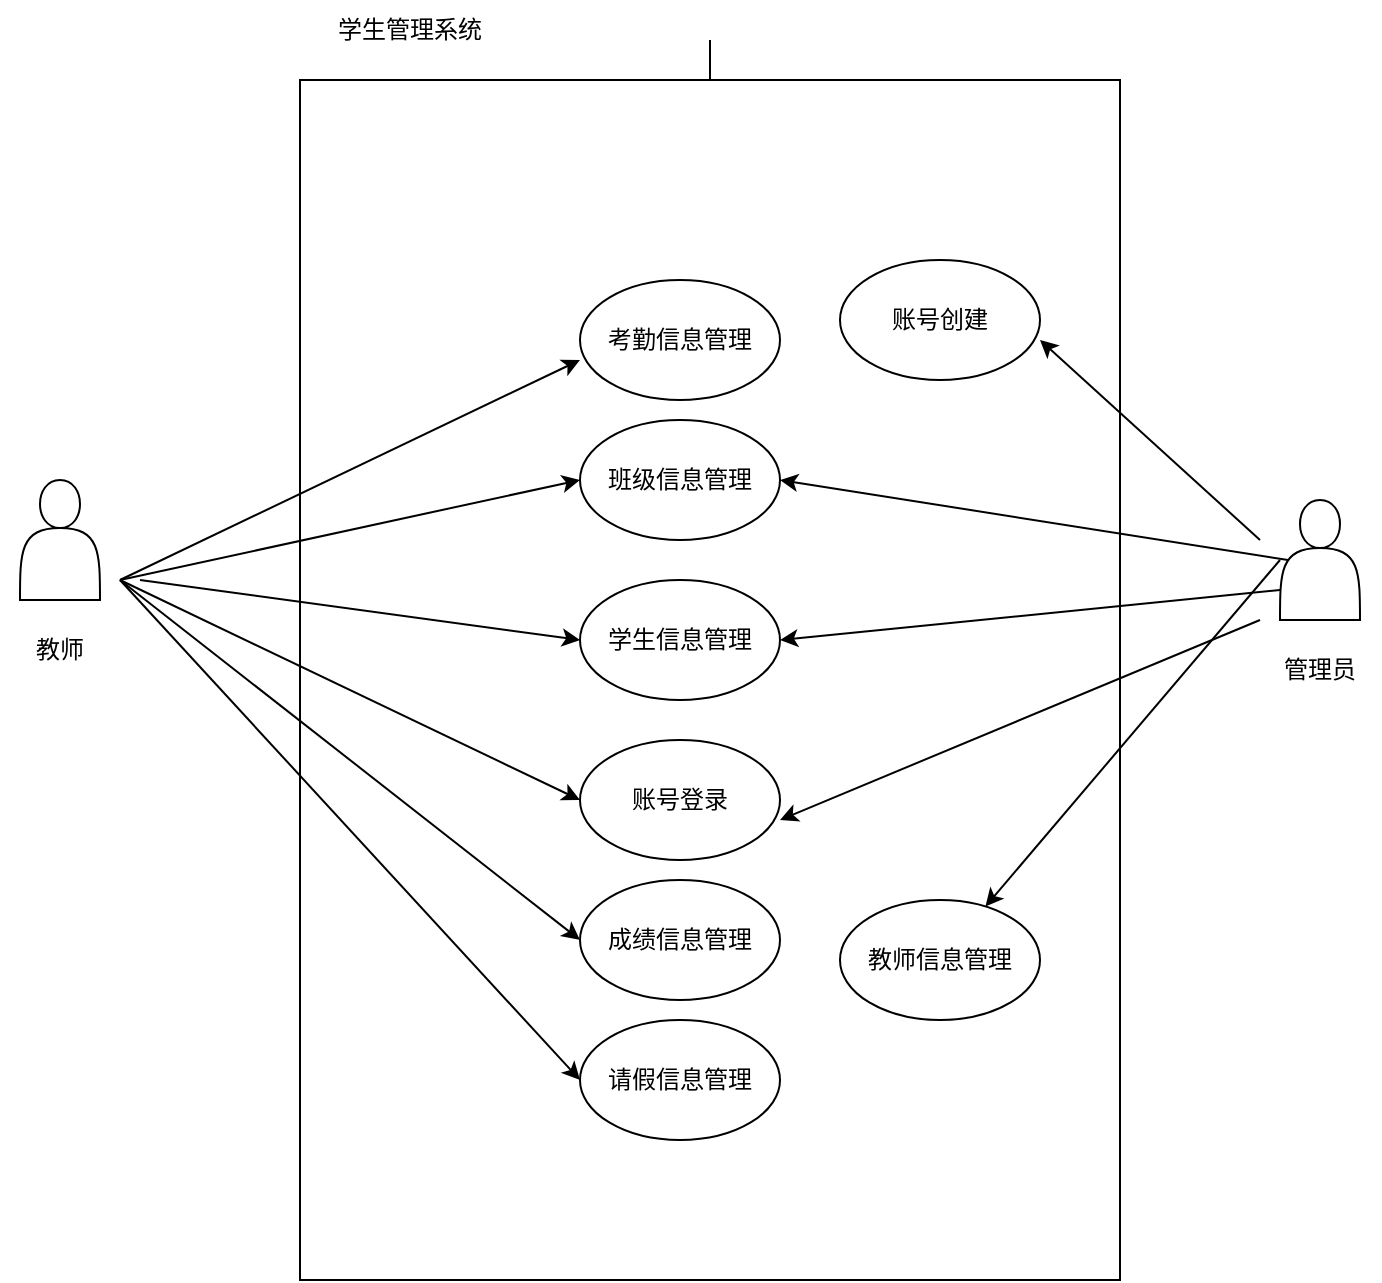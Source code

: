 <mxfile version="22.1.17" type="github">
  <diagram name="第 1 页" id="JsuRSika-t90Lc20TqCF">
    <mxGraphModel dx="1082" dy="676" grid="1" gridSize="10" guides="1" tooltips="1" connect="1" arrows="1" fold="1" page="1" pageScale="1" pageWidth="827" pageHeight="1169" math="0" shadow="0">
      <root>
        <mxCell id="0" />
        <mxCell id="1" parent="0" />
        <mxCell id="qX0B5N5q_6ZyjdF8FuY2-23" value="" style="shape=actor;whiteSpace=wrap;html=1;" parent="1" vertex="1">
          <mxGeometry x="90" y="360" width="40" height="60" as="geometry" />
        </mxCell>
        <mxCell id="8cNzILNkhPlY8vzX355v-2" style="edgeStyle=orthogonalEdgeStyle;rounded=0;orthogonalLoop=1;jettySize=auto;html=1;exitX=0.5;exitY=0;exitDx=0;exitDy=0;" edge="1" parent="1" source="qX0B5N5q_6ZyjdF8FuY2-24">
          <mxGeometry relative="1" as="geometry">
            <mxPoint x="435" y="220" as="targetPoint" />
          </mxGeometry>
        </mxCell>
        <mxCell id="qX0B5N5q_6ZyjdF8FuY2-24" value="" style="rounded=0;whiteSpace=wrap;html=1;" parent="1" vertex="1">
          <mxGeometry x="230" y="160" width="410" height="600" as="geometry" />
        </mxCell>
        <mxCell id="qX0B5N5q_6ZyjdF8FuY2-25" value="" style="shape=actor;whiteSpace=wrap;html=1;" parent="1" vertex="1">
          <mxGeometry x="720" y="370" width="40" height="60" as="geometry" />
        </mxCell>
        <mxCell id="qX0B5N5q_6ZyjdF8FuY2-26" value="教师" style="text;html=1;strokeColor=none;fillColor=none;align=center;verticalAlign=middle;whiteSpace=wrap;rounded=0;" parent="1" vertex="1">
          <mxGeometry x="80" y="430" width="60" height="30" as="geometry" />
        </mxCell>
        <mxCell id="qX0B5N5q_6ZyjdF8FuY2-27" value="管理员" style="text;html=1;strokeColor=none;fillColor=none;align=center;verticalAlign=middle;whiteSpace=wrap;rounded=0;" parent="1" vertex="1">
          <mxGeometry x="710" y="440" width="60" height="30" as="geometry" />
        </mxCell>
        <mxCell id="qX0B5N5q_6ZyjdF8FuY2-28" value="账号创建" style="ellipse;whiteSpace=wrap;html=1;" parent="1" vertex="1">
          <mxGeometry x="500" y="250" width="100" height="60" as="geometry" />
        </mxCell>
        <mxCell id="qX0B5N5q_6ZyjdF8FuY2-29" value="账号登录" style="ellipse;whiteSpace=wrap;html=1;" parent="1" vertex="1">
          <mxGeometry x="370" y="490" width="100" height="60" as="geometry" />
        </mxCell>
        <mxCell id="qX0B5N5q_6ZyjdF8FuY2-30" value="学生信息管理" style="ellipse;whiteSpace=wrap;html=1;" parent="1" vertex="1">
          <mxGeometry x="370" y="410" width="100" height="60" as="geometry" />
        </mxCell>
        <mxCell id="qX0B5N5q_6ZyjdF8FuY2-31" value="班级信息管理" style="ellipse;whiteSpace=wrap;html=1;" parent="1" vertex="1">
          <mxGeometry x="370" y="330" width="100" height="60" as="geometry" />
        </mxCell>
        <mxCell id="qX0B5N5q_6ZyjdF8FuY2-32" value="" style="endArrow=classic;html=1;rounded=0;" parent="1" edge="1">
          <mxGeometry width="50" height="50" relative="1" as="geometry">
            <mxPoint x="140" y="410" as="sourcePoint" />
            <mxPoint x="370" y="359.995" as="targetPoint" />
          </mxGeometry>
        </mxCell>
        <mxCell id="qX0B5N5q_6ZyjdF8FuY2-33" value="" style="endArrow=classic;html=1;rounded=0;" parent="1" edge="1">
          <mxGeometry width="50" height="50" relative="1" as="geometry">
            <mxPoint x="150" y="410" as="sourcePoint" />
            <mxPoint x="370" y="440" as="targetPoint" />
          </mxGeometry>
        </mxCell>
        <mxCell id="qX0B5N5q_6ZyjdF8FuY2-34" value="" style="endArrow=classic;html=1;rounded=0;" parent="1" edge="1">
          <mxGeometry width="50" height="50" relative="1" as="geometry">
            <mxPoint x="140" y="410" as="sourcePoint" />
            <mxPoint x="370" y="520" as="targetPoint" />
          </mxGeometry>
        </mxCell>
        <mxCell id="qX0B5N5q_6ZyjdF8FuY2-35" value="" style="endArrow=classic;html=1;rounded=0;exitX=0.1;exitY=0.5;exitDx=0;exitDy=0;exitPerimeter=0;" parent="1" source="qX0B5N5q_6ZyjdF8FuY2-25" edge="1">
          <mxGeometry width="50" height="50" relative="1" as="geometry">
            <mxPoint x="420" y="410" as="sourcePoint" />
            <mxPoint x="470" y="360" as="targetPoint" />
          </mxGeometry>
        </mxCell>
        <mxCell id="qX0B5N5q_6ZyjdF8FuY2-36" value="" style="endArrow=classic;html=1;rounded=0;exitX=0;exitY=0.75;exitDx=0;exitDy=0;" parent="1" source="qX0B5N5q_6ZyjdF8FuY2-25" edge="1">
          <mxGeometry width="50" height="50" relative="1" as="geometry">
            <mxPoint x="420" y="490" as="sourcePoint" />
            <mxPoint x="470" y="440" as="targetPoint" />
          </mxGeometry>
        </mxCell>
        <mxCell id="qX0B5N5q_6ZyjdF8FuY2-37" value="" style="endArrow=classic;html=1;rounded=0;" parent="1" edge="1">
          <mxGeometry width="50" height="50" relative="1" as="geometry">
            <mxPoint x="710" y="430" as="sourcePoint" />
            <mxPoint x="470" y="530" as="targetPoint" />
          </mxGeometry>
        </mxCell>
        <mxCell id="qX0B5N5q_6ZyjdF8FuY2-38" value="" style="endArrow=classic;html=1;rounded=0;" parent="1" edge="1">
          <mxGeometry width="50" height="50" relative="1" as="geometry">
            <mxPoint x="710" y="390" as="sourcePoint" />
            <mxPoint x="600" y="290" as="targetPoint" />
          </mxGeometry>
        </mxCell>
        <mxCell id="qX0B5N5q_6ZyjdF8FuY2-39" value="学生管理系统" style="text;html=1;strokeColor=none;fillColor=none;align=center;verticalAlign=middle;whiteSpace=wrap;rounded=0;" parent="1" vertex="1">
          <mxGeometry x="230" y="120" width="110" height="30" as="geometry" />
        </mxCell>
        <mxCell id="8cNzILNkhPlY8vzX355v-1" value="成绩信息管理" style="ellipse;whiteSpace=wrap;html=1;" vertex="1" parent="1">
          <mxGeometry x="370" y="560" width="100" height="60" as="geometry" />
        </mxCell>
        <mxCell id="8cNzILNkhPlY8vzX355v-3" value="考勤信息管理" style="ellipse;whiteSpace=wrap;html=1;" vertex="1" parent="1">
          <mxGeometry x="370" y="260" width="100" height="60" as="geometry" />
        </mxCell>
        <mxCell id="8cNzILNkhPlY8vzX355v-4" value="请假信息管理" style="ellipse;whiteSpace=wrap;html=1;" vertex="1" parent="1">
          <mxGeometry x="370" y="630" width="100" height="60" as="geometry" />
        </mxCell>
        <mxCell id="8cNzILNkhPlY8vzX355v-5" value="" style="endArrow=classic;html=1;rounded=0;" edge="1" parent="1">
          <mxGeometry width="50" height="50" relative="1" as="geometry">
            <mxPoint x="140" y="410" as="sourcePoint" />
            <mxPoint x="370" y="299.995" as="targetPoint" />
          </mxGeometry>
        </mxCell>
        <mxCell id="8cNzILNkhPlY8vzX355v-7" value="" style="endArrow=classic;html=1;rounded=0;" edge="1" parent="1">
          <mxGeometry width="50" height="50" relative="1" as="geometry">
            <mxPoint x="140" y="410" as="sourcePoint" />
            <mxPoint x="370" y="590" as="targetPoint" />
          </mxGeometry>
        </mxCell>
        <mxCell id="8cNzILNkhPlY8vzX355v-8" value="" style="endArrow=classic;html=1;rounded=0;" edge="1" parent="1">
          <mxGeometry width="50" height="50" relative="1" as="geometry">
            <mxPoint x="140" y="410" as="sourcePoint" />
            <mxPoint x="370" y="660" as="targetPoint" />
          </mxGeometry>
        </mxCell>
        <mxCell id="8cNzILNkhPlY8vzX355v-9" value="教师信息管理" style="ellipse;whiteSpace=wrap;html=1;" vertex="1" parent="1">
          <mxGeometry x="500" y="570" width="100" height="60" as="geometry" />
        </mxCell>
        <mxCell id="8cNzILNkhPlY8vzX355v-10" value="" style="endArrow=classic;html=1;rounded=0;" edge="1" parent="1" target="8cNzILNkhPlY8vzX355v-9">
          <mxGeometry width="50" height="50" relative="1" as="geometry">
            <mxPoint x="720" y="400" as="sourcePoint" />
            <mxPoint x="610" y="300" as="targetPoint" />
          </mxGeometry>
        </mxCell>
      </root>
    </mxGraphModel>
  </diagram>
</mxfile>
